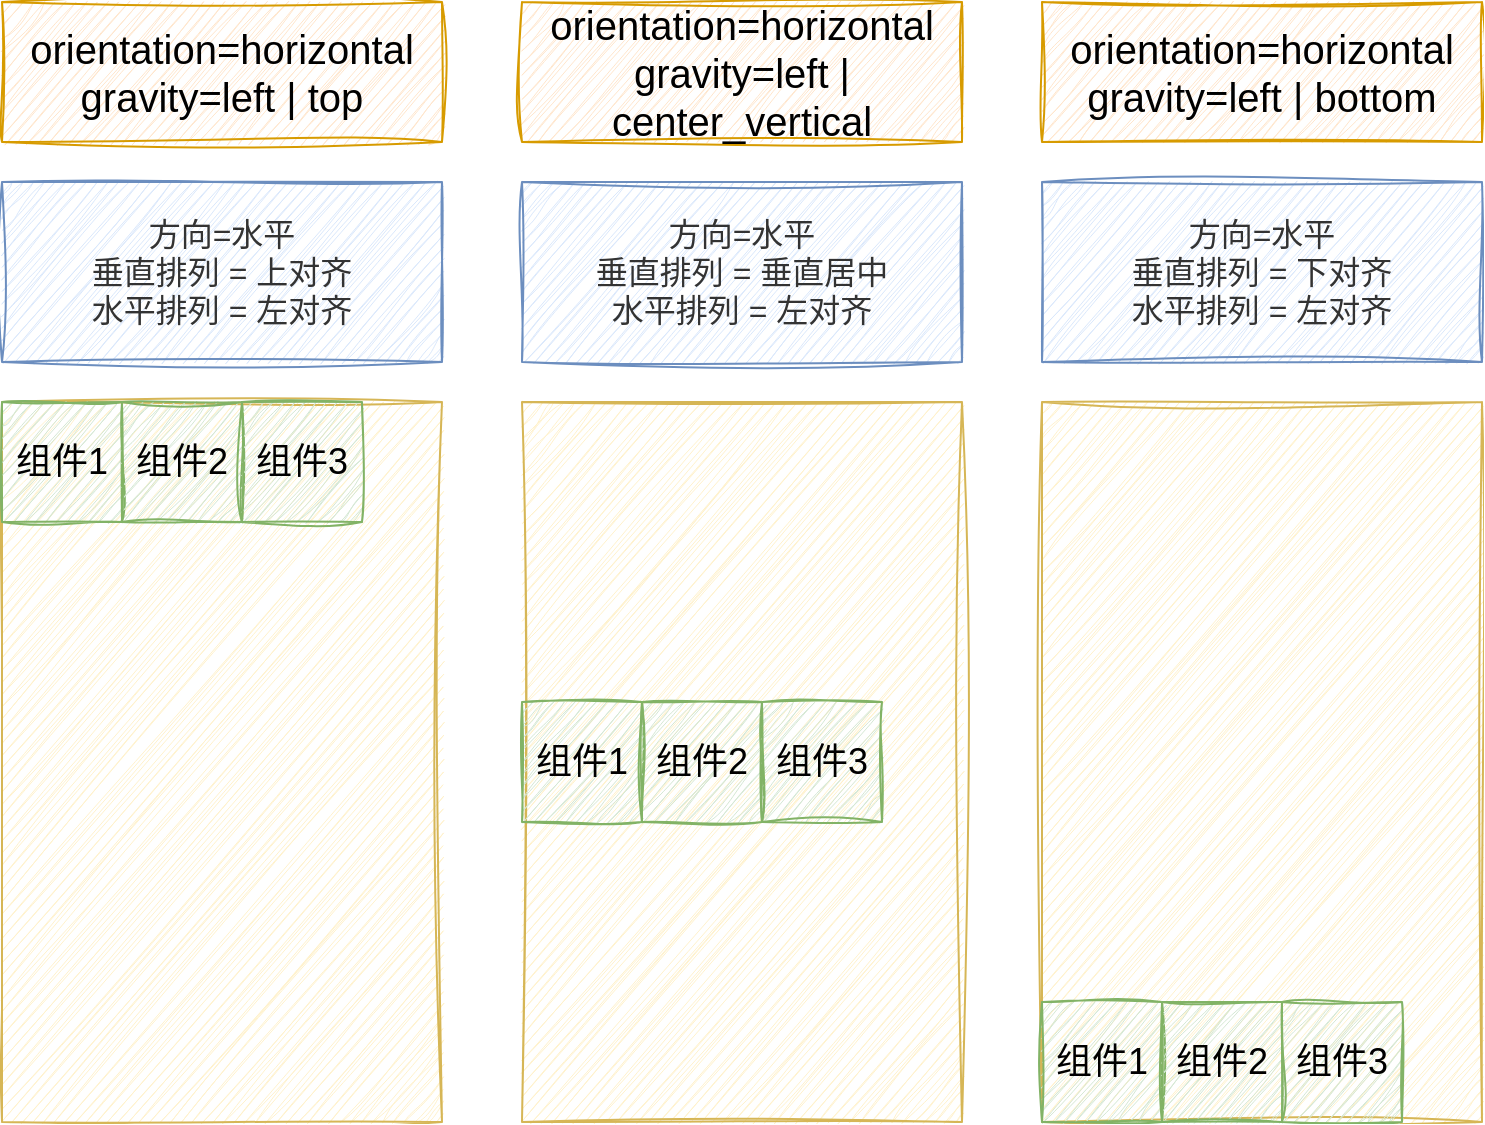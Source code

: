 <mxfile version="28.1.2">
  <diagram name="Page-1" id="H-9f0rEgExSYppiTfWy1">
    <mxGraphModel dx="946" dy="673" grid="1" gridSize="10" guides="1" tooltips="1" connect="1" arrows="1" fold="1" page="1" pageScale="1" pageWidth="850" pageHeight="1100" math="0" shadow="0">
      <root>
        <mxCell id="0" />
        <mxCell id="1" parent="0" />
        <mxCell id="9yAdXJAI53k5nd5s75sF-1" value="" style="rounded=0;whiteSpace=wrap;html=1;fillColor=#fff2cc;strokeColor=#d6b656;shadow=0;sketch=1;curveFitting=1;jiggle=2;" vertex="1" parent="1">
          <mxGeometry x="270" y="350" width="220" height="360" as="geometry" />
        </mxCell>
        <mxCell id="9yAdXJAI53k5nd5s75sF-2" value="&lt;font style=&quot;font-size: 18px;&quot;&gt;组件1&lt;/font&gt;" style="rounded=0;whiteSpace=wrap;html=1;fillColor=#d5e8d4;strokeColor=#82b366;shadow=0;sketch=1;curveFitting=1;jiggle=2;" vertex="1" parent="1">
          <mxGeometry x="270" y="350" width="60" height="60" as="geometry" />
        </mxCell>
        <mxCell id="9yAdXJAI53k5nd5s75sF-5" value="orientation=horizontal&lt;div&gt;gravity=left | top&lt;/div&gt;" style="text;html=1;align=center;verticalAlign=middle;whiteSpace=wrap;rounded=0;fontSize=20;fillColor=#ffe6cc;strokeColor=#d79b00;sketch=1;curveFitting=1;jiggle=2;" vertex="1" parent="1">
          <mxGeometry x="270" y="150" width="220" height="70" as="geometry" />
        </mxCell>
        <mxCell id="9yAdXJAI53k5nd5s75sF-6" value="&lt;font style=&quot;font-size: 16px;&quot;&gt;方向=水平&lt;/font&gt;&lt;div&gt;&lt;font style=&quot;font-size: 16px;&quot;&gt;垂直排列 = 上对齐&lt;/font&gt;&lt;div&gt;&lt;font style=&quot;font-size: 16px;&quot;&gt;水平排列 = 左对齐&lt;/font&gt;&lt;/div&gt;&lt;/div&gt;" style="text;html=1;align=center;verticalAlign=middle;whiteSpace=wrap;rounded=0;fillColor=#dae8fc;strokeColor=#6c8ebf;fontColor=#333333;sketch=1;curveFitting=1;jiggle=2;" vertex="1" parent="1">
          <mxGeometry x="270" y="240" width="220" height="90" as="geometry" />
        </mxCell>
        <mxCell id="9yAdXJAI53k5nd5s75sF-7" value="&lt;font style=&quot;font-size: 18px;&quot;&gt;组件2&lt;/font&gt;" style="rounded=0;whiteSpace=wrap;html=1;fillColor=#d5e8d4;strokeColor=#82b366;shadow=0;sketch=1;curveFitting=1;jiggle=2;" vertex="1" parent="1">
          <mxGeometry x="330" y="350" width="60" height="60" as="geometry" />
        </mxCell>
        <mxCell id="9yAdXJAI53k5nd5s75sF-8" value="&lt;font style=&quot;font-size: 18px;&quot;&gt;组件3&lt;/font&gt;" style="rounded=0;whiteSpace=wrap;html=1;fillColor=#d5e8d4;strokeColor=#82b366;shadow=0;sketch=1;curveFitting=1;jiggle=2;" vertex="1" parent="1">
          <mxGeometry x="390" y="350" width="60" height="60" as="geometry" />
        </mxCell>
        <mxCell id="9yAdXJAI53k5nd5s75sF-9" value="" style="rounded=0;whiteSpace=wrap;html=1;fillColor=#fff2cc;strokeColor=#d6b656;shadow=0;sketch=1;curveFitting=1;jiggle=2;" vertex="1" parent="1">
          <mxGeometry x="530" y="350" width="220" height="360" as="geometry" />
        </mxCell>
        <mxCell id="9yAdXJAI53k5nd5s75sF-10" value="&lt;font style=&quot;font-size: 18px;&quot;&gt;组件1&lt;/font&gt;" style="rounded=0;whiteSpace=wrap;html=1;fillColor=#d5e8d4;strokeColor=#82b366;shadow=0;sketch=1;curveFitting=1;jiggle=2;" vertex="1" parent="1">
          <mxGeometry x="530" y="500" width="60" height="60" as="geometry" />
        </mxCell>
        <mxCell id="9yAdXJAI53k5nd5s75sF-11" value="orientation=horizontal&lt;div&gt;gravity=left | center_vertical&lt;/div&gt;" style="text;html=1;align=center;verticalAlign=middle;whiteSpace=wrap;rounded=0;fontSize=20;fillColor=#ffe6cc;strokeColor=#d79b00;sketch=1;curveFitting=1;jiggle=2;" vertex="1" parent="1">
          <mxGeometry x="530" y="150" width="220" height="70" as="geometry" />
        </mxCell>
        <mxCell id="9yAdXJAI53k5nd5s75sF-12" value="&lt;font style=&quot;font-size: 16px;&quot;&gt;方向=水平&lt;/font&gt;&lt;div&gt;&lt;font style=&quot;font-size: 16px;&quot;&gt;垂直排列 = 垂直居中&lt;/font&gt;&lt;div&gt;&lt;font style=&quot;font-size: 16px;&quot;&gt;水平排列 = 左对齐&lt;/font&gt;&lt;/div&gt;&lt;/div&gt;" style="text;html=1;align=center;verticalAlign=middle;whiteSpace=wrap;rounded=0;fillColor=#dae8fc;strokeColor=#6c8ebf;fontColor=#333333;sketch=1;curveFitting=1;jiggle=2;" vertex="1" parent="1">
          <mxGeometry x="530" y="240" width="220" height="90" as="geometry" />
        </mxCell>
        <mxCell id="9yAdXJAI53k5nd5s75sF-13" value="&lt;font style=&quot;font-size: 18px;&quot;&gt;组件2&lt;/font&gt;" style="rounded=0;whiteSpace=wrap;html=1;fillColor=#d5e8d4;strokeColor=#82b366;shadow=0;sketch=1;curveFitting=1;jiggle=2;" vertex="1" parent="1">
          <mxGeometry x="590" y="500" width="60" height="60" as="geometry" />
        </mxCell>
        <mxCell id="9yAdXJAI53k5nd5s75sF-14" value="&lt;font style=&quot;font-size: 18px;&quot;&gt;组件3&lt;/font&gt;" style="rounded=0;whiteSpace=wrap;html=1;fillColor=#d5e8d4;strokeColor=#82b366;shadow=0;sketch=1;curveFitting=1;jiggle=2;" vertex="1" parent="1">
          <mxGeometry x="650" y="500" width="60" height="60" as="geometry" />
        </mxCell>
        <mxCell id="9yAdXJAI53k5nd5s75sF-15" value="" style="rounded=0;whiteSpace=wrap;html=1;fillColor=#fff2cc;strokeColor=#d6b656;shadow=0;sketch=1;curveFitting=1;jiggle=2;" vertex="1" parent="1">
          <mxGeometry x="790" y="350" width="220" height="360" as="geometry" />
        </mxCell>
        <mxCell id="9yAdXJAI53k5nd5s75sF-16" value="&lt;font style=&quot;font-size: 18px;&quot;&gt;组件1&lt;/font&gt;" style="rounded=0;whiteSpace=wrap;html=1;fillColor=#d5e8d4;strokeColor=#82b366;shadow=0;sketch=1;curveFitting=1;jiggle=2;" vertex="1" parent="1">
          <mxGeometry x="790" y="650" width="60" height="60" as="geometry" />
        </mxCell>
        <mxCell id="9yAdXJAI53k5nd5s75sF-17" value="orientation=horizontal&lt;div&gt;gravity=left | bottom&lt;/div&gt;" style="text;html=1;align=center;verticalAlign=middle;whiteSpace=wrap;rounded=0;fontSize=20;fillColor=#ffe6cc;strokeColor=#d79b00;sketch=1;curveFitting=1;jiggle=2;" vertex="1" parent="1">
          <mxGeometry x="790" y="150" width="220" height="70" as="geometry" />
        </mxCell>
        <mxCell id="9yAdXJAI53k5nd5s75sF-18" value="&lt;font style=&quot;font-size: 16px;&quot;&gt;方向=水平&lt;/font&gt;&lt;div&gt;&lt;font style=&quot;font-size: 16px;&quot;&gt;垂直排列 = 下对齐&lt;/font&gt;&lt;div&gt;&lt;font style=&quot;font-size: 16px;&quot;&gt;水平排列 = 左对齐&lt;/font&gt;&lt;/div&gt;&lt;/div&gt;" style="text;html=1;align=center;verticalAlign=middle;whiteSpace=wrap;rounded=0;fillColor=#dae8fc;strokeColor=#6c8ebf;fontColor=#333333;sketch=1;curveFitting=1;jiggle=2;" vertex="1" parent="1">
          <mxGeometry x="790" y="240" width="220" height="90" as="geometry" />
        </mxCell>
        <mxCell id="9yAdXJAI53k5nd5s75sF-19" value="&lt;font style=&quot;font-size: 18px;&quot;&gt;组件2&lt;/font&gt;" style="rounded=0;whiteSpace=wrap;html=1;fillColor=#d5e8d4;strokeColor=#82b366;shadow=0;sketch=1;curveFitting=1;jiggle=2;" vertex="1" parent="1">
          <mxGeometry x="850" y="650" width="60" height="60" as="geometry" />
        </mxCell>
        <mxCell id="9yAdXJAI53k5nd5s75sF-20" value="&lt;font style=&quot;font-size: 18px;&quot;&gt;组件3&lt;/font&gt;" style="rounded=0;whiteSpace=wrap;html=1;fillColor=#d5e8d4;strokeColor=#82b366;shadow=0;sketch=1;curveFitting=1;jiggle=2;" vertex="1" parent="1">
          <mxGeometry x="910" y="650" width="60" height="60" as="geometry" />
        </mxCell>
      </root>
    </mxGraphModel>
  </diagram>
</mxfile>
